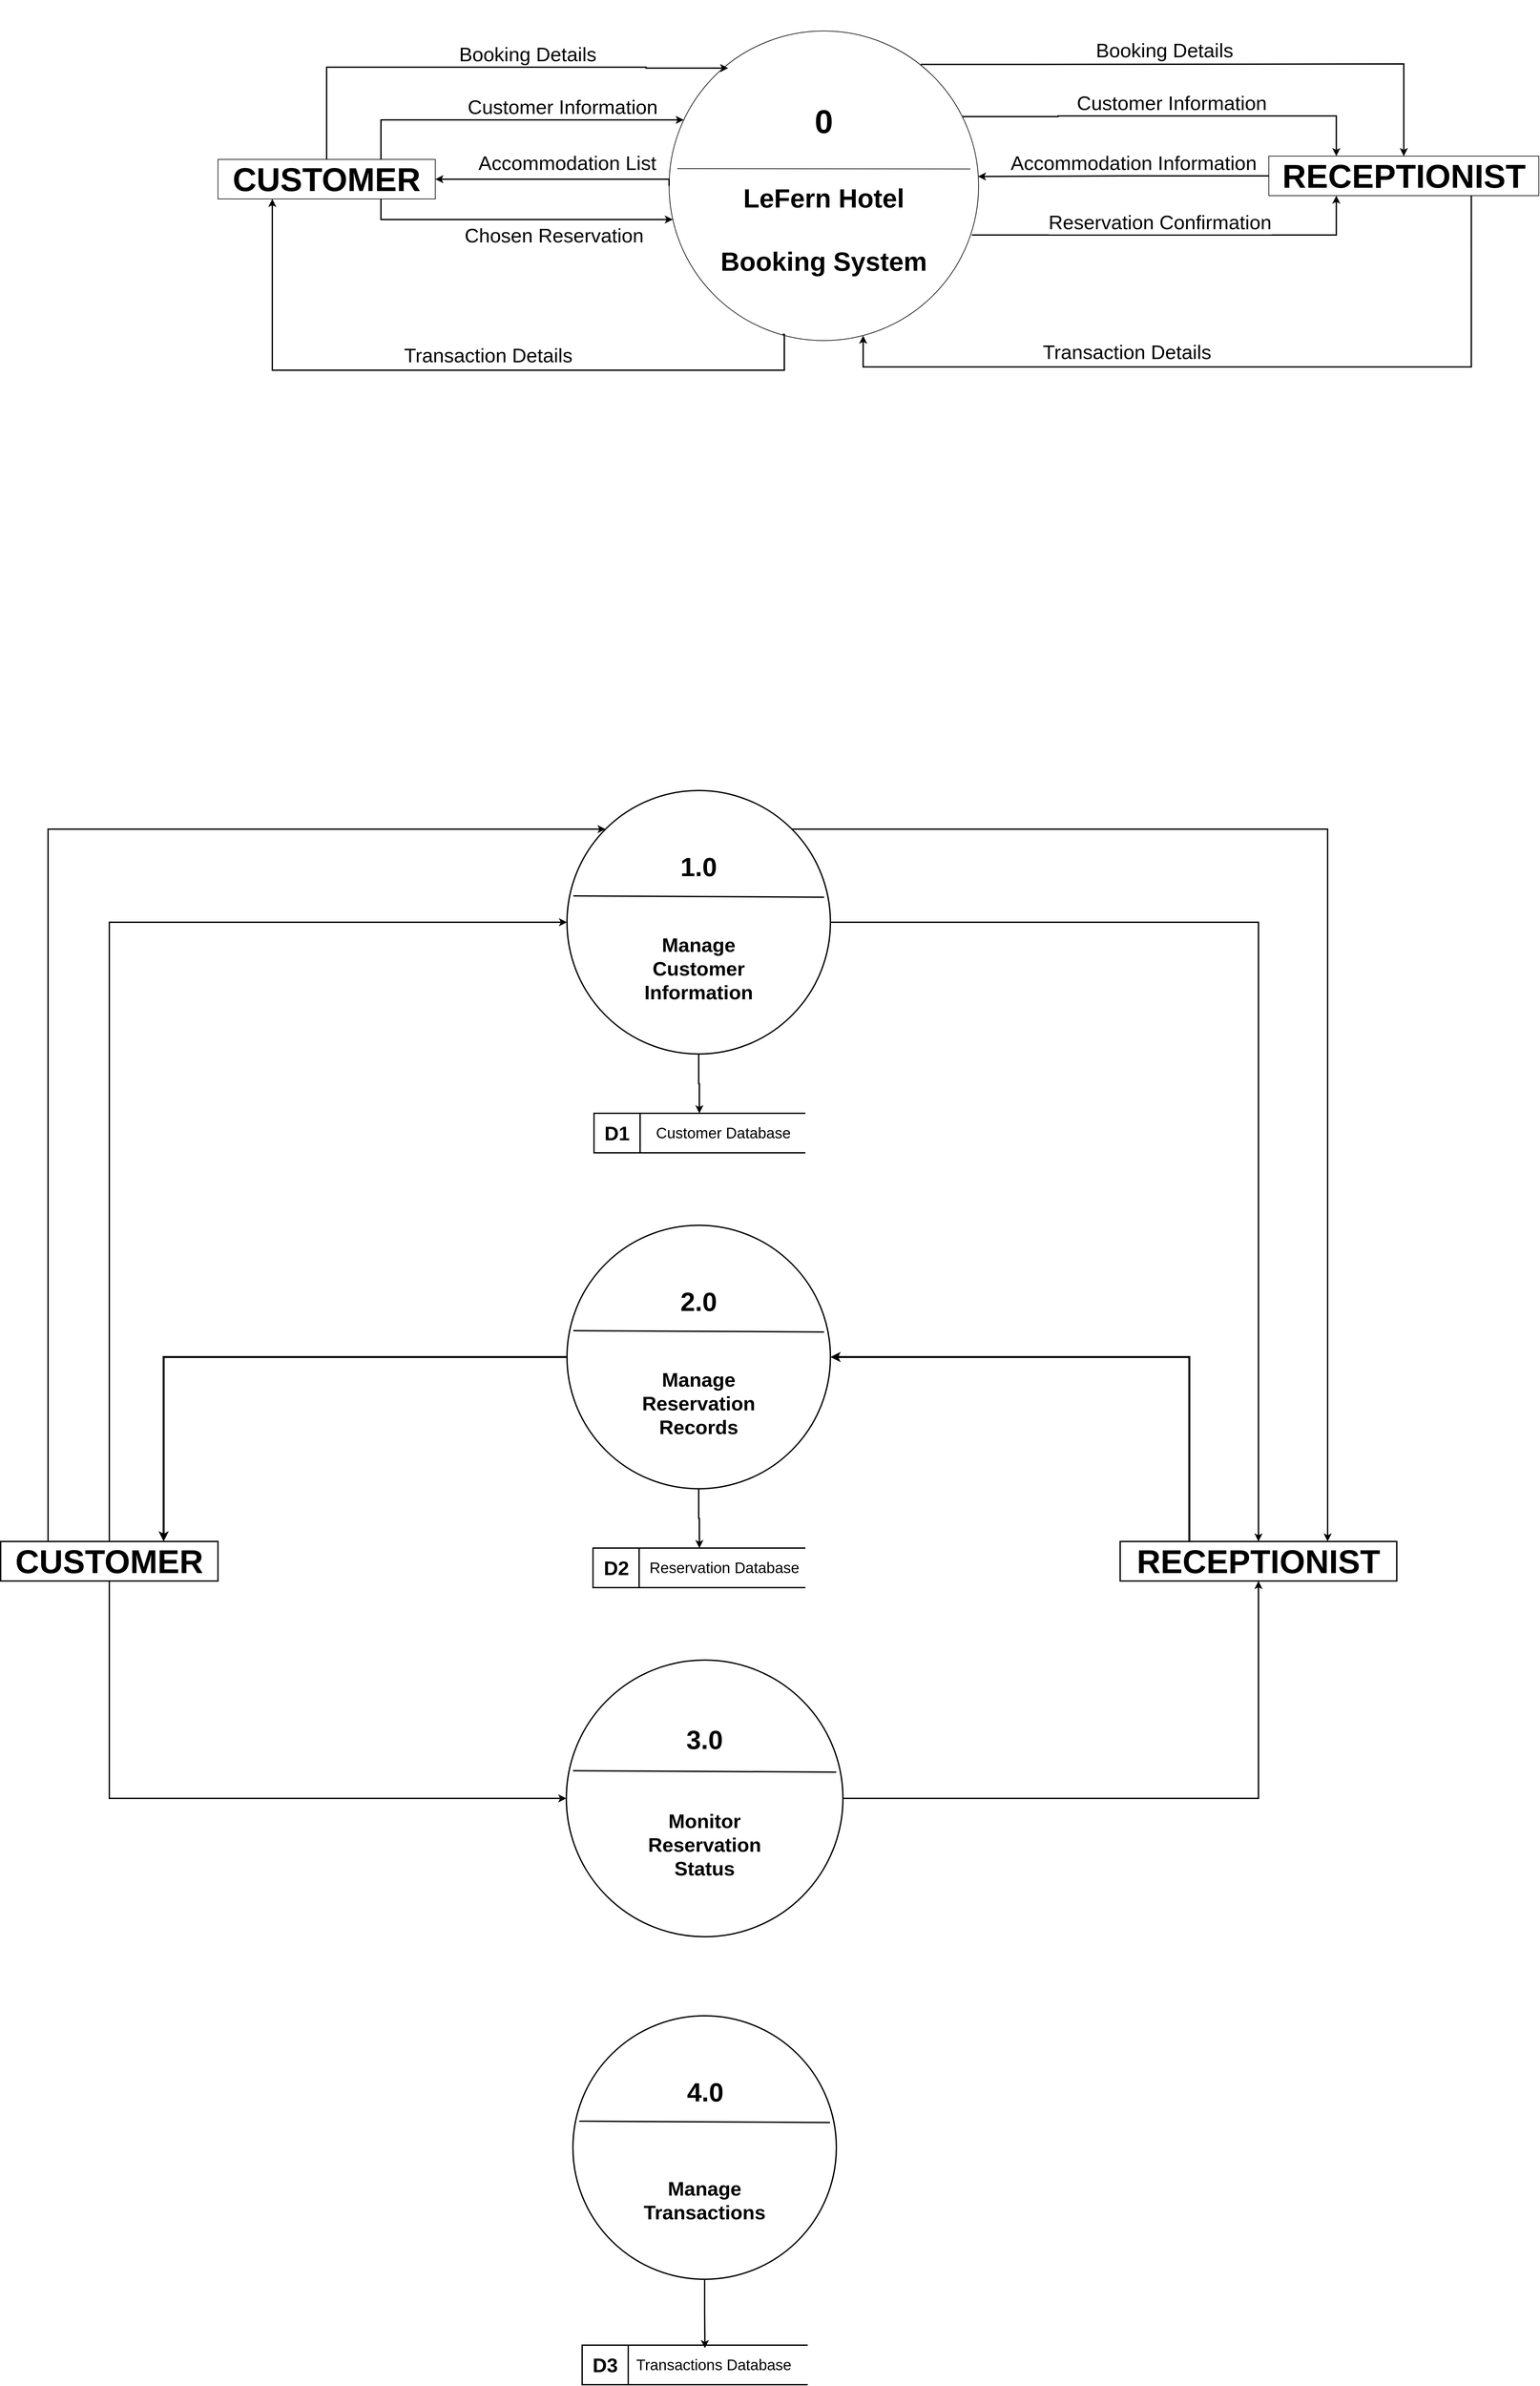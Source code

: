 <mxfile version="28.0.6">
  <diagram name="Page-1" id="VW8s6OkqG2i_AYqq_G_P">
    <mxGraphModel dx="3728" dy="2332" grid="1" gridSize="10" guides="1" tooltips="1" connect="1" arrows="1" fold="1" page="1" pageScale="1" pageWidth="1400" pageHeight="850" math="0" shadow="0">
      <root>
        <mxCell id="0" />
        <mxCell id="1" parent="0" />
        <mxCell id="__-dNfwIh98uai5d9UmT-83" value="" style="group" vertex="1" connectable="0" parent="1">
          <mxGeometry x="1360" y="400" width="530" height="463.57" as="geometry" />
        </mxCell>
        <mxCell id="__-dNfwIh98uai5d9UmT-84" value="" style="group" vertex="1" connectable="0" parent="__-dNfwIh98uai5d9UmT-83">
          <mxGeometry y="-50" width="530" height="470" as="geometry" />
        </mxCell>
        <mxCell id="__-dNfwIh98uai5d9UmT-85" value="" style="group" vertex="1" connectable="0" parent="__-dNfwIh98uai5d9UmT-84">
          <mxGeometry x="-25" y="47" width="470" height="470" as="geometry" />
        </mxCell>
        <mxCell id="__-dNfwIh98uai5d9UmT-86" value="" style="ellipse;whiteSpace=wrap;html=1;aspect=fixed;" vertex="1" parent="__-dNfwIh98uai5d9UmT-85">
          <mxGeometry width="470" height="470" as="geometry" />
        </mxCell>
        <mxCell id="__-dNfwIh98uai5d9UmT-87" value="" style="endArrow=none;html=1;rounded=0;entryX=0.958;entryY=0.311;entryDx=0;entryDy=0;entryPerimeter=0;" edge="1" parent="__-dNfwIh98uai5d9UmT-85">
          <mxGeometry width="50" height="50" relative="1" as="geometry">
            <mxPoint x="12.53" y="209" as="sourcePoint" />
            <mxPoint x="457.473" y="209.498" as="targetPoint" />
          </mxGeometry>
        </mxCell>
        <mxCell id="__-dNfwIh98uai5d9UmT-88" value="&lt;font style=&quot;font-size: 50px;&quot;&gt;0&lt;/font&gt;" style="text;html=1;align=center;verticalAlign=middle;whiteSpace=wrap;rounded=0;fontStyle=1" vertex="1" parent="__-dNfwIh98uai5d9UmT-85">
          <mxGeometry x="210" y="127" width="50" height="20" as="geometry" />
        </mxCell>
        <mxCell id="__-dNfwIh98uai5d9UmT-89" value="&lt;font style=&quot;font-size: 40px;&quot;&gt;&lt;b style=&quot;&quot;&gt;LeFern Hotel&lt;br&gt;&lt;br&gt;&lt;/b&gt;&lt;/font&gt;&lt;div&gt;&lt;font style=&quot;font-size: 40px;&quot;&gt;&lt;b style=&quot;&quot;&gt;Booking System&lt;/b&gt;&lt;/font&gt;&lt;/div&gt;" style="text;html=1;align=center;verticalAlign=middle;whiteSpace=wrap;rounded=0;" vertex="1" parent="__-dNfwIh98uai5d9UmT-85">
          <mxGeometry x="41.25" y="237" width="387.5" height="127" as="geometry" />
        </mxCell>
        <mxCell id="__-dNfwIh98uai5d9UmT-90" style="edgeStyle=orthogonalEdgeStyle;rounded=0;orthogonalLoop=1;jettySize=auto;html=1;exitX=0.75;exitY=0;exitDx=0;exitDy=0;strokeWidth=2;" edge="1" parent="1" source="__-dNfwIh98uai5d9UmT-93" target="__-dNfwIh98uai5d9UmT-86">
          <mxGeometry relative="1" as="geometry">
            <mxPoint x="1283.67" y="532.19" as="targetPoint" />
            <Array as="points">
              <mxPoint x="898" y="532" />
            </Array>
          </mxGeometry>
        </mxCell>
        <mxCell id="__-dNfwIh98uai5d9UmT-91" value="&lt;font style=&quot;font-size: 30px;&quot;&gt;Customer Information&lt;/font&gt;" style="edgeLabel;html=1;align=center;verticalAlign=middle;resizable=0;points=[];" vertex="1" connectable="0" parent="__-dNfwIh98uai5d9UmT-90">
          <mxGeometry x="0.439" y="-4" relative="1" as="geometry">
            <mxPoint x="-39" y="-24" as="offset" />
          </mxGeometry>
        </mxCell>
        <mxCell id="__-dNfwIh98uai5d9UmT-92" style="edgeStyle=orthogonalEdgeStyle;rounded=0;orthogonalLoop=1;jettySize=auto;html=1;exitX=0.5;exitY=0;exitDx=0;exitDy=0;strokeWidth=2;entryX=0.191;entryY=0.12;entryDx=0;entryDy=0;entryPerimeter=0;" edge="1" parent="1" source="__-dNfwIh98uai5d9UmT-93" target="__-dNfwIh98uai5d9UmT-86">
          <mxGeometry relative="1" as="geometry">
            <mxPoint x="1347.12" y="452.76" as="targetPoint" />
            <Array as="points">
              <mxPoint x="815" y="452" />
              <mxPoint x="1300" y="452" />
            </Array>
          </mxGeometry>
        </mxCell>
        <mxCell id="__-dNfwIh98uai5d9UmT-93" value="&lt;b&gt;&lt;font style=&quot;font-size: 50px;&quot;&gt;CUSTOMER&lt;/font&gt;&lt;/b&gt;" style="rounded=0;whiteSpace=wrap;html=1;" vertex="1" parent="1">
          <mxGeometry x="650" y="592" width="330" height="60" as="geometry" />
        </mxCell>
        <mxCell id="__-dNfwIh98uai5d9UmT-94" style="edgeStyle=orthogonalEdgeStyle;rounded=0;orthogonalLoop=1;jettySize=auto;html=1;exitX=0.75;exitY=1;exitDx=0;exitDy=0;entryX=0.627;entryY=0.984;entryDx=0;entryDy=0;entryPerimeter=0;strokeWidth=2;" edge="1" parent="1" source="__-dNfwIh98uai5d9UmT-95" target="__-dNfwIh98uai5d9UmT-86">
          <mxGeometry relative="1" as="geometry">
            <mxPoint x="1630.0" y="867" as="targetPoint" />
            <Array as="points">
              <mxPoint x="2553" y="907" />
              <mxPoint x="1630" y="907" />
            </Array>
          </mxGeometry>
        </mxCell>
        <mxCell id="__-dNfwIh98uai5d9UmT-95" value="&lt;b&gt;&lt;font style=&quot;font-size: 50px;&quot;&gt;RECEPTIONIST&lt;/font&gt;&lt;/b&gt;" style="rounded=0;whiteSpace=wrap;html=1;" vertex="1" parent="1">
          <mxGeometry x="2245.71" y="587" width="410" height="60" as="geometry" />
        </mxCell>
        <mxCell id="__-dNfwIh98uai5d9UmT-96" value="&lt;font style=&quot;font-size: 30px;&quot;&gt;Booking Details&lt;/font&gt;" style="text;html=1;align=center;verticalAlign=middle;resizable=0;points=[];autosize=1;strokeColor=none;fillColor=none;" vertex="1" parent="1">
          <mxGeometry x="1005" y="407" width="230" height="50" as="geometry" />
        </mxCell>
        <mxCell id="__-dNfwIh98uai5d9UmT-97" style="edgeStyle=orthogonalEdgeStyle;rounded=0;orthogonalLoop=1;jettySize=auto;html=1;exitX=0.813;exitY=0.108;exitDx=0;exitDy=0;entryX=0.5;entryY=0;entryDx=0;entryDy=0;exitPerimeter=0;strokeWidth=2;" edge="1" parent="1" source="__-dNfwIh98uai5d9UmT-86" target="__-dNfwIh98uai5d9UmT-95">
          <mxGeometry relative="1" as="geometry">
            <mxPoint x="1850" y="447.76" as="sourcePoint" />
            <Array as="points">
              <mxPoint x="1891" y="448" />
              <mxPoint x="2451" y="447" />
            </Array>
          </mxGeometry>
        </mxCell>
        <mxCell id="__-dNfwIh98uai5d9UmT-98" value="&lt;font&gt;Booking Details&lt;/font&gt;" style="edgeLabel;html=1;align=center;verticalAlign=middle;resizable=0;points=[];fontSize=30;" vertex="1" connectable="0" parent="__-dNfwIh98uai5d9UmT-97">
          <mxGeometry x="-0.363" y="5" relative="1" as="geometry">
            <mxPoint x="92" y="-17" as="offset" />
          </mxGeometry>
        </mxCell>
        <mxCell id="__-dNfwIh98uai5d9UmT-99" style="edgeStyle=orthogonalEdgeStyle;rounded=0;orthogonalLoop=1;jettySize=auto;html=1;entryX=0.25;entryY=0;entryDx=0;entryDy=0;strokeWidth=2;" edge="1" parent="1" target="__-dNfwIh98uai5d9UmT-95">
          <mxGeometry relative="1" as="geometry">
            <mxPoint x="1780" y="527" as="sourcePoint" />
            <Array as="points">
              <mxPoint x="1925.71" y="526" />
              <mxPoint x="2347.71" y="527" />
            </Array>
          </mxGeometry>
        </mxCell>
        <mxCell id="__-dNfwIh98uai5d9UmT-100" value="&lt;font&gt;Customer Information&lt;/font&gt;" style="edgeLabel;html=1;align=center;verticalAlign=middle;resizable=0;points=[];fontSize=30;" vertex="1" connectable="0" parent="__-dNfwIh98uai5d9UmT-99">
          <mxGeometry x="-0.183" y="3" relative="1" as="geometry">
            <mxPoint x="61" y="-17" as="offset" />
          </mxGeometry>
        </mxCell>
        <mxCell id="__-dNfwIh98uai5d9UmT-101" style="edgeStyle=orthogonalEdgeStyle;rounded=0;orthogonalLoop=1;jettySize=auto;html=1;entryX=0.998;entryY=0.47;entryDx=0;entryDy=0;entryPerimeter=0;strokeWidth=2;" edge="1" parent="1" source="__-dNfwIh98uai5d9UmT-95" target="__-dNfwIh98uai5d9UmT-86">
          <mxGeometry relative="1" as="geometry">
            <mxPoint x="1941.18" y="617.43" as="targetPoint" />
          </mxGeometry>
        </mxCell>
        <mxCell id="__-dNfwIh98uai5d9UmT-102" style="edgeStyle=orthogonalEdgeStyle;rounded=0;orthogonalLoop=1;jettySize=auto;html=1;entryX=1;entryY=0.5;entryDx=0;entryDy=0;strokeWidth=2;exitX=0;exitY=0.5;exitDx=0;exitDy=0;" edge="1" parent="1" source="__-dNfwIh98uai5d9UmT-86" target="__-dNfwIh98uai5d9UmT-93">
          <mxGeometry relative="1" as="geometry">
            <mxPoint x="1255.479" y="622" as="sourcePoint" />
            <Array as="points">
              <mxPoint x="1335" y="622" />
            </Array>
          </mxGeometry>
        </mxCell>
        <mxCell id="__-dNfwIh98uai5d9UmT-103" value="&lt;font style=&quot;font-size: 30px;&quot;&gt;Accommodation Information&lt;/font&gt;" style="edgeLabel;html=1;align=center;verticalAlign=middle;resizable=0;points=[];" vertex="1" connectable="0" parent="1">
          <mxGeometry x="2040" y="597" as="geometry" />
        </mxCell>
        <mxCell id="__-dNfwIh98uai5d9UmT-104" value="&lt;font style=&quot;font-size: 30px;&quot;&gt;Accommodation List&lt;/font&gt;" style="edgeLabel;html=1;align=center;verticalAlign=middle;resizable=0;points=[];" vertex="1" connectable="0" parent="1">
          <mxGeometry x="1180" y="597" as="geometry" />
        </mxCell>
        <mxCell id="__-dNfwIh98uai5d9UmT-105" style="edgeStyle=orthogonalEdgeStyle;rounded=0;orthogonalLoop=1;jettySize=auto;html=1;exitX=0.75;exitY=1;exitDx=0;exitDy=0;entryX=0.012;entryY=0.609;entryDx=0;entryDy=0;entryPerimeter=0;strokeWidth=2;" edge="1" parent="1" source="__-dNfwIh98uai5d9UmT-93" target="__-dNfwIh98uai5d9UmT-86">
          <mxGeometry relative="1" as="geometry">
            <mxPoint x="1269.1" y="714.08" as="targetPoint" />
            <Array as="points">
              <mxPoint x="898" y="683" />
            </Array>
          </mxGeometry>
        </mxCell>
        <mxCell id="__-dNfwIh98uai5d9UmT-106" value="&lt;font style=&quot;font-size: 30px;&quot;&gt;Chosen Reservation&lt;/font&gt;" style="edgeLabel;html=1;align=center;verticalAlign=middle;resizable=0;points=[];" vertex="1" connectable="0" parent="1">
          <mxGeometry x="1160" y="707" as="geometry" />
        </mxCell>
        <mxCell id="__-dNfwIh98uai5d9UmT-107" style="edgeStyle=orthogonalEdgeStyle;rounded=0;orthogonalLoop=1;jettySize=auto;html=1;exitX=0.978;exitY=0.659;exitDx=0;exitDy=0;entryX=0.25;entryY=1;entryDx=0;entryDy=0;exitPerimeter=0;strokeWidth=2;" edge="1" parent="1" source="__-dNfwIh98uai5d9UmT-86" target="__-dNfwIh98uai5d9UmT-95">
          <mxGeometry relative="1" as="geometry">
            <Array as="points">
              <mxPoint x="2348" y="707" />
            </Array>
          </mxGeometry>
        </mxCell>
        <mxCell id="__-dNfwIh98uai5d9UmT-108" value="&lt;font style=&quot;font-size: 30px;&quot;&gt;Reservation Confirmation&lt;/font&gt;" style="edgeLabel;html=1;align=center;verticalAlign=middle;resizable=0;points=[];" vertex="1" connectable="0" parent="1">
          <mxGeometry x="2080" y="687" as="geometry" />
        </mxCell>
        <mxCell id="__-dNfwIh98uai5d9UmT-109" style="edgeStyle=orthogonalEdgeStyle;rounded=0;orthogonalLoop=1;jettySize=auto;html=1;exitX=0.25;exitY=1;exitDx=0;exitDy=0;entryX=0.367;entryY=0.98;entryDx=0;entryDy=0;entryPerimeter=0;strokeWidth=2;endArrow=none;endFill=0;startArrow=classic;startFill=1;" edge="1" parent="1" source="__-dNfwIh98uai5d9UmT-93" target="__-dNfwIh98uai5d9UmT-86">
          <mxGeometry relative="1" as="geometry">
            <mxPoint x="1450.05" y="867.3" as="targetPoint" />
            <Array as="points">
              <mxPoint x="732" y="912" />
              <mxPoint x="1510" y="912" />
              <mxPoint x="1510" y="858" />
            </Array>
          </mxGeometry>
        </mxCell>
        <mxCell id="__-dNfwIh98uai5d9UmT-110" value="&lt;font&gt;Transaction Details&lt;/font&gt;" style="text;html=1;align=center;verticalAlign=middle;resizable=0;points=[];autosize=1;strokeColor=none;fillColor=none;fontSize=30;" vertex="1" parent="1">
          <mxGeometry x="920" y="863.57" width="280" height="50" as="geometry" />
        </mxCell>
        <mxCell id="__-dNfwIh98uai5d9UmT-111" value="&lt;font&gt;Transaction Details&lt;/font&gt;" style="text;html=1;align=center;verticalAlign=middle;resizable=0;points=[];autosize=1;strokeColor=none;fillColor=none;fontSize=30;" vertex="1" parent="1">
          <mxGeometry x="1890" y="858.57" width="280" height="50" as="geometry" />
        </mxCell>
        <mxCell id="__-dNfwIh98uai5d9UmT-134" style="edgeStyle=orthogonalEdgeStyle;rounded=0;orthogonalLoop=1;jettySize=auto;html=1;exitX=0.5;exitY=1;exitDx=0;exitDy=0;entryX=0;entryY=0.5;entryDx=0;entryDy=0;strokeWidth=2;" edge="1" parent="1" source="__-dNfwIh98uai5d9UmT-112" target="__-dNfwIh98uai5d9UmT-132">
          <mxGeometry relative="1" as="geometry" />
        </mxCell>
        <mxCell id="__-dNfwIh98uai5d9UmT-146" style="edgeStyle=orthogonalEdgeStyle;rounded=0;orthogonalLoop=1;jettySize=auto;html=1;exitX=1;exitY=0;exitDx=0;exitDy=0;entryX=0.75;entryY=0;entryDx=0;entryDy=0;strokeWidth=2;" edge="1" parent="1" source="__-dNfwIh98uai5d9UmT-112" target="__-dNfwIh98uai5d9UmT-145">
          <mxGeometry relative="1" as="geometry" />
        </mxCell>
        <mxCell id="__-dNfwIh98uai5d9UmT-147" style="edgeStyle=orthogonalEdgeStyle;rounded=0;orthogonalLoop=1;jettySize=auto;html=1;exitX=1;exitY=0.5;exitDx=0;exitDy=0;entryX=0.5;entryY=0;entryDx=0;entryDy=0;strokeWidth=2;" edge="1" parent="1" source="__-dNfwIh98uai5d9UmT-112" target="__-dNfwIh98uai5d9UmT-145">
          <mxGeometry relative="1" as="geometry" />
        </mxCell>
        <mxCell id="__-dNfwIh98uai5d9UmT-112" value="" style="ellipse;whiteSpace=wrap;html=1;aspect=fixed;strokeWidth=2;" vertex="1" parent="1">
          <mxGeometry x="1180" y="1550" width="400" height="400" as="geometry" />
        </mxCell>
        <mxCell id="__-dNfwIh98uai5d9UmT-114" value="" style="endArrow=none;html=1;rounded=0;exitX=0.024;exitY=0.4;exitDx=0;exitDy=0;exitPerimeter=0;entryX=0.976;entryY=0.405;entryDx=0;entryDy=0;entryPerimeter=0;strokeWidth=2;" edge="1" parent="1" source="__-dNfwIh98uai5d9UmT-112" target="__-dNfwIh98uai5d9UmT-112">
          <mxGeometry width="50" height="50" relative="1" as="geometry">
            <mxPoint x="1210" y="1718" as="sourcePoint" />
            <mxPoint x="1570" y="1718" as="targetPoint" />
          </mxGeometry>
        </mxCell>
        <mxCell id="__-dNfwIh98uai5d9UmT-116" value="&lt;b&gt;&lt;font&gt;1.0&lt;/font&gt;&lt;/b&gt;" style="text;html=1;align=center;verticalAlign=middle;whiteSpace=wrap;rounded=0;fontSize=40;strokeWidth=2;" vertex="1" parent="1">
          <mxGeometry x="1350" y="1650" width="60" height="30" as="geometry" />
        </mxCell>
        <mxCell id="__-dNfwIh98uai5d9UmT-138" style="edgeStyle=orthogonalEdgeStyle;rounded=0;orthogonalLoop=1;jettySize=auto;html=1;entryX=0;entryY=0.5;entryDx=0;entryDy=0;strokeWidth=2;" edge="1" parent="1" source="__-dNfwIh98uai5d9UmT-117" target="__-dNfwIh98uai5d9UmT-136">
          <mxGeometry relative="1" as="geometry" />
        </mxCell>
        <mxCell id="__-dNfwIh98uai5d9UmT-149" style="edgeStyle=orthogonalEdgeStyle;rounded=0;orthogonalLoop=1;jettySize=auto;html=1;exitX=0;exitY=0.5;exitDx=0;exitDy=0;entryX=0.75;entryY=0;entryDx=0;entryDy=0;strokeWidth=3;" edge="1" parent="1" source="__-dNfwIh98uai5d9UmT-117" target="__-dNfwIh98uai5d9UmT-120">
          <mxGeometry relative="1" as="geometry" />
        </mxCell>
        <mxCell id="__-dNfwIh98uai5d9UmT-117" value="" style="ellipse;whiteSpace=wrap;html=1;aspect=fixed;strokeWidth=2;" vertex="1" parent="1">
          <mxGeometry x="1180" y="2210" width="400" height="400" as="geometry" />
        </mxCell>
        <mxCell id="__-dNfwIh98uai5d9UmT-118" value="" style="endArrow=none;html=1;rounded=0;exitX=0.024;exitY=0.4;exitDx=0;exitDy=0;exitPerimeter=0;entryX=0.976;entryY=0.405;entryDx=0;entryDy=0;entryPerimeter=0;strokeWidth=2;" edge="1" parent="1" source="__-dNfwIh98uai5d9UmT-117" target="__-dNfwIh98uai5d9UmT-117">
          <mxGeometry width="50" height="50" relative="1" as="geometry">
            <mxPoint x="1210" y="2378" as="sourcePoint" />
            <mxPoint x="1570" y="2378" as="targetPoint" />
          </mxGeometry>
        </mxCell>
        <mxCell id="__-dNfwIh98uai5d9UmT-119" value="&lt;b&gt;&lt;font&gt;2.0&lt;/font&gt;&lt;/b&gt;" style="text;html=1;align=center;verticalAlign=middle;whiteSpace=wrap;rounded=0;fontSize=40;strokeWidth=2;" vertex="1" parent="1">
          <mxGeometry x="1350" y="2310" width="60" height="30" as="geometry" />
        </mxCell>
        <mxCell id="__-dNfwIh98uai5d9UmT-143" style="edgeStyle=orthogonalEdgeStyle;rounded=0;orthogonalLoop=1;jettySize=auto;html=1;exitX=0.25;exitY=0;exitDx=0;exitDy=0;entryX=0;entryY=0;entryDx=0;entryDy=0;strokeWidth=2;" edge="1" parent="1" source="__-dNfwIh98uai5d9UmT-120" target="__-dNfwIh98uai5d9UmT-112">
          <mxGeometry relative="1" as="geometry">
            <Array as="points">
              <mxPoint x="392" y="1609" />
            </Array>
          </mxGeometry>
        </mxCell>
        <mxCell id="__-dNfwIh98uai5d9UmT-144" style="edgeStyle=orthogonalEdgeStyle;rounded=0;orthogonalLoop=1;jettySize=auto;html=1;exitX=0.5;exitY=0;exitDx=0;exitDy=0;entryX=0;entryY=0.5;entryDx=0;entryDy=0;strokeWidth=2;" edge="1" parent="1" source="__-dNfwIh98uai5d9UmT-120" target="__-dNfwIh98uai5d9UmT-112">
          <mxGeometry relative="1" as="geometry" />
        </mxCell>
        <mxCell id="__-dNfwIh98uai5d9UmT-150" style="edgeStyle=orthogonalEdgeStyle;rounded=0;orthogonalLoop=1;jettySize=auto;html=1;exitX=0.5;exitY=1;exitDx=0;exitDy=0;entryX=0;entryY=0.5;entryDx=0;entryDy=0;strokeWidth=2;" edge="1" parent="1" source="__-dNfwIh98uai5d9UmT-120" target="__-dNfwIh98uai5d9UmT-121">
          <mxGeometry relative="1" as="geometry" />
        </mxCell>
        <mxCell id="__-dNfwIh98uai5d9UmT-120" value="&lt;b&gt;&lt;font style=&quot;font-size: 50px;&quot;&gt;CUSTOMER&lt;/font&gt;&lt;/b&gt;" style="rounded=0;whiteSpace=wrap;html=1;strokeWidth=2;" vertex="1" parent="1">
          <mxGeometry x="320" y="2690" width="330" height="60" as="geometry" />
        </mxCell>
        <mxCell id="__-dNfwIh98uai5d9UmT-151" style="edgeStyle=orthogonalEdgeStyle;rounded=0;orthogonalLoop=1;jettySize=auto;html=1;exitX=1;exitY=0.5;exitDx=0;exitDy=0;entryX=0.5;entryY=1;entryDx=0;entryDy=0;strokeWidth=2;" edge="1" parent="1" source="__-dNfwIh98uai5d9UmT-121" target="__-dNfwIh98uai5d9UmT-145">
          <mxGeometry relative="1" as="geometry" />
        </mxCell>
        <mxCell id="__-dNfwIh98uai5d9UmT-121" value="" style="ellipse;whiteSpace=wrap;html=1;aspect=fixed;strokeWidth=2;" vertex="1" parent="1">
          <mxGeometry x="1179" y="2870" width="420" height="420" as="geometry" />
        </mxCell>
        <mxCell id="__-dNfwIh98uai5d9UmT-122" value="" style="endArrow=none;html=1;rounded=0;exitX=0.024;exitY=0.4;exitDx=0;exitDy=0;exitPerimeter=0;entryX=0.976;entryY=0.405;entryDx=0;entryDy=0;entryPerimeter=0;strokeWidth=2;" edge="1" parent="1" source="__-dNfwIh98uai5d9UmT-121" target="__-dNfwIh98uai5d9UmT-121">
          <mxGeometry width="50" height="50" relative="1" as="geometry">
            <mxPoint x="1209" y="3038" as="sourcePoint" />
            <mxPoint x="1569" y="3038" as="targetPoint" />
          </mxGeometry>
        </mxCell>
        <mxCell id="__-dNfwIh98uai5d9UmT-123" value="&lt;b&gt;&lt;font&gt;3.0&lt;/font&gt;&lt;/b&gt;" style="text;html=1;align=center;verticalAlign=middle;whiteSpace=wrap;rounded=0;fontSize=40;strokeWidth=2;" vertex="1" parent="1">
          <mxGeometry x="1359" y="2975" width="60" height="30" as="geometry" />
        </mxCell>
        <mxCell id="__-dNfwIh98uai5d9UmT-124" value="" style="ellipse;whiteSpace=wrap;html=1;aspect=fixed;strokeWidth=2;" vertex="1" parent="1">
          <mxGeometry x="1189" y="3410" width="400" height="400" as="geometry" />
        </mxCell>
        <mxCell id="__-dNfwIh98uai5d9UmT-125" value="" style="endArrow=none;html=1;rounded=0;exitX=0.024;exitY=0.4;exitDx=0;exitDy=0;exitPerimeter=0;entryX=0.976;entryY=0.405;entryDx=0;entryDy=0;entryPerimeter=0;strokeWidth=2;" edge="1" parent="1" source="__-dNfwIh98uai5d9UmT-124" target="__-dNfwIh98uai5d9UmT-124">
          <mxGeometry width="50" height="50" relative="1" as="geometry">
            <mxPoint x="1219" y="3578" as="sourcePoint" />
            <mxPoint x="1579" y="3578" as="targetPoint" />
          </mxGeometry>
        </mxCell>
        <mxCell id="__-dNfwIh98uai5d9UmT-126" value="&lt;b&gt;&lt;font&gt;4.0&lt;/font&gt;&lt;/b&gt;" style="text;html=1;align=center;verticalAlign=middle;whiteSpace=wrap;rounded=0;fontSize=40;strokeWidth=2;" vertex="1" parent="1">
          <mxGeometry x="1360" y="3510" width="60" height="30" as="geometry" />
        </mxCell>
        <mxCell id="__-dNfwIh98uai5d9UmT-127" value="&lt;b&gt;&lt;font style=&quot;font-size: 30px;&quot;&gt;Manage Customer Information&lt;/font&gt;&lt;/b&gt;" style="text;html=1;align=center;verticalAlign=middle;whiteSpace=wrap;rounded=0;strokeWidth=2;" vertex="1" parent="1">
          <mxGeometry x="1280" y="1740" width="200" height="160" as="geometry" />
        </mxCell>
        <mxCell id="__-dNfwIh98uai5d9UmT-128" value="&lt;b&gt;&lt;font style=&quot;font-size: 30px;&quot;&gt;Manage Reservation Records&lt;/font&gt;&lt;/b&gt;" style="text;html=1;align=center;verticalAlign=middle;whiteSpace=wrap;rounded=0;strokeWidth=2;" vertex="1" parent="1">
          <mxGeometry x="1280" y="2400" width="200" height="160" as="geometry" />
        </mxCell>
        <mxCell id="__-dNfwIh98uai5d9UmT-129" value="&lt;b&gt;&lt;font style=&quot;font-size: 30px;&quot;&gt;Monitor Reservation Status&lt;/font&gt;&lt;/b&gt;" style="text;html=1;align=center;verticalAlign=middle;whiteSpace=wrap;rounded=0;strokeWidth=2;" vertex="1" parent="1">
          <mxGeometry x="1289" y="3070" width="200" height="160" as="geometry" />
        </mxCell>
        <mxCell id="__-dNfwIh98uai5d9UmT-130" value="&lt;b&gt;&lt;font style=&quot;font-size: 30px;&quot;&gt;Manage Transactions&lt;/font&gt;&lt;/b&gt;" style="text;html=1;align=center;verticalAlign=middle;whiteSpace=wrap;rounded=0;strokeWidth=2;" vertex="1" parent="1">
          <mxGeometry x="1289" y="3610" width="200" height="160" as="geometry" />
        </mxCell>
        <mxCell id="__-dNfwIh98uai5d9UmT-131" value="&lt;font style=&quot;font-size: 30px;&quot;&gt;D1&lt;/font&gt;" style="shape=partialRectangle;whiteSpace=wrap;html=1;top=0;bottom=0;fillColor=none;fontStyle=1;strokeWidth=2;" vertex="1" parent="1">
          <mxGeometry x="1221" y="2040" width="70" height="60" as="geometry" />
        </mxCell>
        <mxCell id="__-dNfwIh98uai5d9UmT-132" value="" style="shape=partialRectangle;whiteSpace=wrap;html=1;top=0;bottom=0;fillColor=none;rotation=90;fontStyle=1;strokeWidth=2;" vertex="1" parent="1">
          <mxGeometry x="1351" y="1910" width="60" height="320" as="geometry" />
        </mxCell>
        <mxCell id="__-dNfwIh98uai5d9UmT-133" value="&lt;font style=&quot;font-size: 23px;&quot;&gt;Customer Database&lt;/font&gt;" style="text;html=1;align=center;verticalAlign=middle;whiteSpace=wrap;rounded=0;strokeWidth=2;" vertex="1" parent="1">
          <mxGeometry x="1307" y="2055" width="221" height="30" as="geometry" />
        </mxCell>
        <mxCell id="__-dNfwIh98uai5d9UmT-135" value="&lt;font style=&quot;font-size: 30px;&quot;&gt;D2&lt;/font&gt;" style="shape=partialRectangle;whiteSpace=wrap;html=1;top=0;bottom=0;fillColor=none;fontStyle=1;strokeWidth=2;" vertex="1" parent="1">
          <mxGeometry x="1219.5" y="2700" width="70" height="60" as="geometry" />
        </mxCell>
        <mxCell id="__-dNfwIh98uai5d9UmT-136" value="" style="shape=partialRectangle;whiteSpace=wrap;html=1;top=0;bottom=0;fillColor=none;rotation=90;fontStyle=1;strokeWidth=2;" vertex="1" parent="1">
          <mxGeometry x="1351" y="2570" width="60" height="320" as="geometry" />
        </mxCell>
        <mxCell id="__-dNfwIh98uai5d9UmT-137" value="&lt;font style=&quot;font-size: 23px;&quot;&gt;Reservation Database&lt;/font&gt;" style="text;html=1;align=center;verticalAlign=middle;whiteSpace=wrap;rounded=0;strokeWidth=2;" vertex="1" parent="1">
          <mxGeometry x="1300" y="2715" width="237.5" height="30" as="geometry" />
        </mxCell>
        <mxCell id="__-dNfwIh98uai5d9UmT-139" value="&lt;font style=&quot;font-size: 30px;&quot;&gt;D3&lt;/font&gt;" style="shape=partialRectangle;whiteSpace=wrap;html=1;top=0;bottom=0;fillColor=none;fontStyle=1;strokeWidth=2;" vertex="1" parent="1">
          <mxGeometry x="1203" y="3910" width="70" height="60" as="geometry" />
        </mxCell>
        <mxCell id="__-dNfwIh98uai5d9UmT-140" value="" style="shape=partialRectangle;whiteSpace=wrap;html=1;top=0;bottom=0;fillColor=none;rotation=90;fontStyle=1;strokeWidth=2;" vertex="1" parent="1">
          <mxGeometry x="1344.5" y="3770" width="60" height="340" as="geometry" />
        </mxCell>
        <mxCell id="__-dNfwIh98uai5d9UmT-141" value="&lt;font style=&quot;font-size: 23px;&quot;&gt;Transactions Database&lt;/font&gt;" style="text;html=1;align=center;verticalAlign=middle;whiteSpace=wrap;rounded=0;strokeWidth=2;" vertex="1" parent="1">
          <mxGeometry x="1283.5" y="3925" width="237.5" height="30" as="geometry" />
        </mxCell>
        <mxCell id="__-dNfwIh98uai5d9UmT-142" style="edgeStyle=orthogonalEdgeStyle;rounded=0;orthogonalLoop=1;jettySize=auto;html=1;exitX=0.5;exitY=1;exitDx=0;exitDy=0;entryX=0.076;entryY=0.456;entryDx=0;entryDy=0;entryPerimeter=0;strokeWidth=2;" edge="1" parent="1" source="__-dNfwIh98uai5d9UmT-124" target="__-dNfwIh98uai5d9UmT-140">
          <mxGeometry relative="1" as="geometry" />
        </mxCell>
        <mxCell id="__-dNfwIh98uai5d9UmT-148" style="edgeStyle=orthogonalEdgeStyle;rounded=0;orthogonalLoop=1;jettySize=auto;html=1;exitX=0.25;exitY=0;exitDx=0;exitDy=0;entryX=1;entryY=0.5;entryDx=0;entryDy=0;strokeWidth=3;" edge="1" parent="1" source="__-dNfwIh98uai5d9UmT-145" target="__-dNfwIh98uai5d9UmT-117">
          <mxGeometry relative="1" as="geometry" />
        </mxCell>
        <mxCell id="__-dNfwIh98uai5d9UmT-145" value="&lt;span style=&quot;font-size: 50px;&quot;&gt;&lt;b&gt;RECEPTIONIST&lt;/b&gt;&lt;/span&gt;" style="rounded=0;whiteSpace=wrap;html=1;strokeWidth=2;" vertex="1" parent="1">
          <mxGeometry x="2020" y="2690" width="420" height="60" as="geometry" />
        </mxCell>
      </root>
    </mxGraphModel>
  </diagram>
</mxfile>
